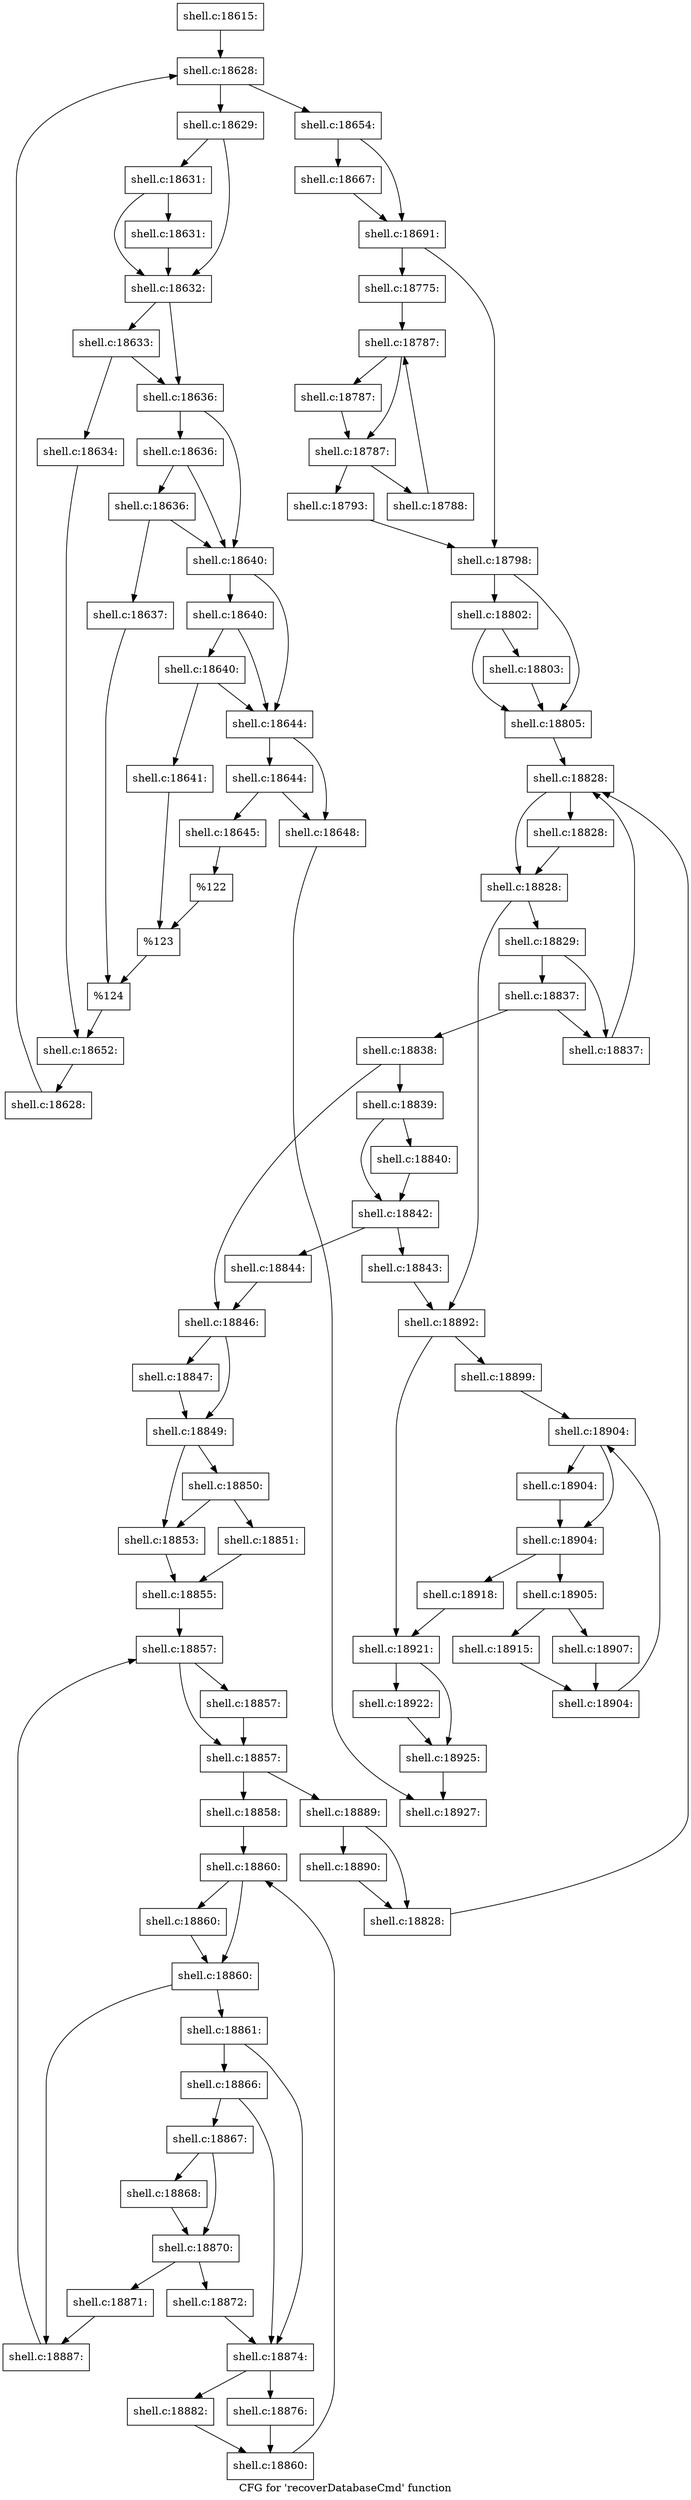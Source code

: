digraph "CFG for 'recoverDatabaseCmd' function" {
	label="CFG for 'recoverDatabaseCmd' function";

	Node0x5602771286a0 [shape=record,label="{shell.c:18615:}"];
	Node0x5602771286a0 -> Node0x560277133a50;
	Node0x560277133a50 [shape=record,label="{shell.c:18628:}"];
	Node0x560277133a50 -> Node0x560277133c70;
	Node0x560277133a50 -> Node0x5602771338a0;
	Node0x560277133c70 [shape=record,label="{shell.c:18629:}"];
	Node0x560277133c70 -> Node0x560277134a50;
	Node0x560277133c70 -> Node0x560277134a00;
	Node0x560277134a50 [shape=record,label="{shell.c:18631:}"];
	Node0x560277134a50 -> Node0x5602771349b0;
	Node0x560277134a50 -> Node0x560277134a00;
	Node0x5602771349b0 [shape=record,label="{shell.c:18631:}"];
	Node0x5602771349b0 -> Node0x560277134a00;
	Node0x560277134a00 [shape=record,label="{shell.c:18632:}"];
	Node0x560277134a00 -> Node0x560277135940;
	Node0x560277134a00 -> Node0x5602771358f0;
	Node0x560277135940 [shape=record,label="{shell.c:18633:}"];
	Node0x560277135940 -> Node0x560277135850;
	Node0x560277135940 -> Node0x5602771358f0;
	Node0x560277135850 [shape=record,label="{shell.c:18634:}"];
	Node0x560277135850 -> Node0x5602771358a0;
	Node0x5602771358f0 [shape=record,label="{shell.c:18636:}"];
	Node0x5602771358f0 -> Node0x560277136620;
	Node0x5602771358f0 -> Node0x560277136550;
	Node0x560277136620 [shape=record,label="{shell.c:18636:}"];
	Node0x560277136620 -> Node0x5602771365a0;
	Node0x560277136620 -> Node0x560277136550;
	Node0x5602771365a0 [shape=record,label="{shell.c:18636:}"];
	Node0x5602771365a0 -> Node0x5602771364b0;
	Node0x5602771365a0 -> Node0x560277136550;
	Node0x5602771364b0 [shape=record,label="{shell.c:18637:}"];
	Node0x5602771364b0 -> Node0x560277136500;
	Node0x560277136550 [shape=record,label="{shell.c:18640:}"];
	Node0x560277136550 -> Node0x560277137bd0;
	Node0x560277136550 -> Node0x560277137b00;
	Node0x560277137bd0 [shape=record,label="{shell.c:18640:}"];
	Node0x560277137bd0 -> Node0x560277137b50;
	Node0x560277137bd0 -> Node0x560277137b00;
	Node0x560277137b50 [shape=record,label="{shell.c:18640:}"];
	Node0x560277137b50 -> Node0x560277137a60;
	Node0x560277137b50 -> Node0x560277137b00;
	Node0x560277137a60 [shape=record,label="{shell.c:18641:}"];
	Node0x560277137a60 -> Node0x560277137ab0;
	Node0x560277137b00 [shape=record,label="{shell.c:18644:}"];
	Node0x560277137b00 -> Node0x560277139100;
	Node0x560277137b00 -> Node0x5602771390b0;
	Node0x560277139100 [shape=record,label="{shell.c:18644:}"];
	Node0x560277139100 -> Node0x560277139010;
	Node0x560277139100 -> Node0x5602771390b0;
	Node0x560277139010 [shape=record,label="{shell.c:18645:}"];
	Node0x560277139010 -> Node0x560277139060;
	Node0x5602771390b0 [shape=record,label="{shell.c:18648:}"];
	Node0x5602771390b0 -> Node0x56027712b770;
	Node0x560277139060 [shape=record,label="{%122}"];
	Node0x560277139060 -> Node0x560277137ab0;
	Node0x560277137ab0 [shape=record,label="{%123}"];
	Node0x560277137ab0 -> Node0x560277136500;
	Node0x560277136500 [shape=record,label="{%124}"];
	Node0x560277136500 -> Node0x5602771358a0;
	Node0x5602771358a0 [shape=record,label="{shell.c:18652:}"];
	Node0x5602771358a0 -> Node0x560277133be0;
	Node0x560277133be0 [shape=record,label="{shell.c:18628:}"];
	Node0x560277133be0 -> Node0x560277133a50;
	Node0x5602771338a0 [shape=record,label="{shell.c:18654:}"];
	Node0x5602771338a0 -> Node0x5602765ef2d0;
	Node0x5602771338a0 -> Node0x56027713b7a0;
	Node0x5602765ef2d0 [shape=record,label="{shell.c:18667:}"];
	Node0x5602765ef2d0 -> Node0x56027713b7a0;
	Node0x56027713b7a0 [shape=record,label="{shell.c:18691:}"];
	Node0x56027713b7a0 -> Node0x5602765ef280;
	Node0x56027713b7a0 -> Node0x56027713c280;
	Node0x5602765ef280 [shape=record,label="{shell.c:18775:}"];
	Node0x5602765ef280 -> Node0x56027713f530;
	Node0x56027713f530 [shape=record,label="{shell.c:18787:}"];
	Node0x56027713f530 -> Node0x56027713f760;
	Node0x56027713f530 -> Node0x56027713f710;
	Node0x56027713f760 [shape=record,label="{shell.c:18787:}"];
	Node0x56027713f760 -> Node0x56027713f710;
	Node0x56027713f710 [shape=record,label="{shell.c:18787:}"];
	Node0x56027713f710 -> Node0x56027713fe10;
	Node0x56027713f710 -> Node0x56027713f690;
	Node0x56027713fe10 [shape=record,label="{shell.c:18788:}"];
	Node0x56027713fe10 -> Node0x56027713f530;
	Node0x56027713f690 [shape=record,label="{shell.c:18793:}"];
	Node0x56027713f690 -> Node0x56027713c280;
	Node0x56027713c280 [shape=record,label="{shell.c:18798:}"];
	Node0x56027713c280 -> Node0x560277141620;
	Node0x56027713c280 -> Node0x5602771415d0;
	Node0x560277141620 [shape=record,label="{shell.c:18802:}"];
	Node0x560277141620 -> Node0x560277141580;
	Node0x560277141620 -> Node0x5602771415d0;
	Node0x560277141580 [shape=record,label="{shell.c:18803:}"];
	Node0x560277141580 -> Node0x5602771415d0;
	Node0x5602771415d0 [shape=record,label="{shell.c:18805:}"];
	Node0x5602771415d0 -> Node0x5602771437d0;
	Node0x5602771437d0 [shape=record,label="{shell.c:18828:}"];
	Node0x5602771437d0 -> Node0x560277143a00;
	Node0x5602771437d0 -> Node0x5602771439b0;
	Node0x560277143a00 [shape=record,label="{shell.c:18828:}"];
	Node0x560277143a00 -> Node0x5602771439b0;
	Node0x5602771439b0 [shape=record,label="{shell.c:18828:}"];
	Node0x5602771439b0 -> Node0x5602771440b0;
	Node0x5602771439b0 -> Node0x560277143930;
	Node0x5602771440b0 [shape=record,label="{shell.c:18829:}"];
	Node0x5602771440b0 -> Node0x5602762e0630;
	Node0x5602771440b0 -> Node0x560277146330;
	Node0x560277146330 [shape=record,label="{shell.c:18837:}"];
	Node0x560277146330 -> Node0x5602762e0630;
	Node0x560277146330 -> Node0x5602771462e0;
	Node0x5602762e0630 [shape=record,label="{shell.c:18837:}"];
	Node0x5602762e0630 -> Node0x5602771437d0;
	Node0x5602771462e0 [shape=record,label="{shell.c:18838:}"];
	Node0x5602771462e0 -> Node0x560277146810;
	Node0x5602771462e0 -> Node0x560277146860;
	Node0x560277146810 [shape=record,label="{shell.c:18839:}"];
	Node0x560277146810 -> Node0x560277146b90;
	Node0x560277146810 -> Node0x560277146be0;
	Node0x560277146b90 [shape=record,label="{shell.c:18840:}"];
	Node0x560277146b90 -> Node0x560277146be0;
	Node0x560277146be0 [shape=record,label="{shell.c:18842:}"];
	Node0x560277146be0 -> Node0x5602762e26a0;
	Node0x560277146be0 -> Node0x5602771474a0;
	Node0x5602762e26a0 [shape=record,label="{shell.c:18843:}"];
	Node0x5602762e26a0 -> Node0x560277143930;
	Node0x5602771474a0 [shape=record,label="{shell.c:18844:}"];
	Node0x5602771474a0 -> Node0x560277146860;
	Node0x560277146860 [shape=record,label="{shell.c:18846:}"];
	Node0x560277146860 -> Node0x560277147d00;
	Node0x560277146860 -> Node0x560277147d50;
	Node0x560277147d00 [shape=record,label="{shell.c:18847:}"];
	Node0x560277147d00 -> Node0x560277147d50;
	Node0x560277147d50 [shape=record,label="{shell.c:18849:}"];
	Node0x560277147d50 -> Node0x560277149360;
	Node0x560277147d50 -> Node0x560277149310;
	Node0x560277149360 [shape=record,label="{shell.c:18850:}"];
	Node0x560277149360 -> Node0x560277148ff0;
	Node0x560277149360 -> Node0x560277149310;
	Node0x560277148ff0 [shape=record,label="{shell.c:18851:}"];
	Node0x560277148ff0 -> Node0x5602771492c0;
	Node0x560277149310 [shape=record,label="{shell.c:18853:}"];
	Node0x560277149310 -> Node0x5602771492c0;
	Node0x5602771492c0 [shape=record,label="{shell.c:18855:}"];
	Node0x5602771492c0 -> Node0x560277149fb0;
	Node0x560277149fb0 [shape=record,label="{shell.c:18857:}"];
	Node0x560277149fb0 -> Node0x56027714a170;
	Node0x560277149fb0 -> Node0x56027714a120;
	Node0x56027714a170 [shape=record,label="{shell.c:18857:}"];
	Node0x56027714a170 -> Node0x56027714a120;
	Node0x56027714a120 [shape=record,label="{shell.c:18857:}"];
	Node0x56027714a120 -> Node0x56027714a820;
	Node0x56027714a120 -> Node0x56027714a0a0;
	Node0x56027714a820 [shape=record,label="{shell.c:18858:}"];
	Node0x56027714a820 -> Node0x56027714b110;
	Node0x56027714b110 [shape=record,label="{shell.c:18860:}"];
	Node0x56027714b110 -> Node0x56027714b340;
	Node0x56027714b110 -> Node0x56027714b2f0;
	Node0x56027714b340 [shape=record,label="{shell.c:18860:}"];
	Node0x56027714b340 -> Node0x56027714b2f0;
	Node0x56027714b2f0 [shape=record,label="{shell.c:18860:}"];
	Node0x56027714b2f0 -> Node0x56027714b9f0;
	Node0x56027714b2f0 -> Node0x56027714b270;
	Node0x56027714b9f0 [shape=record,label="{shell.c:18861:}"];
	Node0x56027714b9f0 -> Node0x56027714d040;
	Node0x56027714b9f0 -> Node0x56027714cff0;
	Node0x56027714d040 [shape=record,label="{shell.c:18866:}"];
	Node0x56027714d040 -> Node0x56027714cfa0;
	Node0x56027714d040 -> Node0x56027714cff0;
	Node0x56027714cfa0 [shape=record,label="{shell.c:18867:}"];
	Node0x56027714cfa0 -> Node0x56027714d930;
	Node0x56027714cfa0 -> Node0x56027714d980;
	Node0x56027714d930 [shape=record,label="{shell.c:18868:}"];
	Node0x56027714d930 -> Node0x56027714d980;
	Node0x56027714d980 [shape=record,label="{shell.c:18870:}"];
	Node0x56027714d980 -> Node0x56027714e3a0;
	Node0x56027714d980 -> Node0x56027714e3f0;
	Node0x56027714e3a0 [shape=record,label="{shell.c:18871:}"];
	Node0x56027714e3a0 -> Node0x56027714b270;
	Node0x56027714e3f0 [shape=record,label="{shell.c:18872:}"];
	Node0x56027714e3f0 -> Node0x56027714cff0;
	Node0x56027714cff0 [shape=record,label="{shell.c:18874:}"];
	Node0x56027714cff0 -> Node0x56027714eb70;
	Node0x56027714cff0 -> Node0x56027714ec10;
	Node0x56027714eb70 [shape=record,label="{shell.c:18876:}"];
	Node0x56027714eb70 -> Node0x56027714ebc0;
	Node0x56027714ec10 [shape=record,label="{shell.c:18882:}"];
	Node0x56027714ec10 -> Node0x56027714ebc0;
	Node0x56027714ebc0 [shape=record,label="{shell.c:18860:}"];
	Node0x56027714ebc0 -> Node0x56027714b110;
	Node0x56027714b270 [shape=record,label="{shell.c:18887:}"];
	Node0x56027714b270 -> Node0x560277149fb0;
	Node0x56027714a0a0 [shape=record,label="{shell.c:18889:}"];
	Node0x56027714a0a0 -> Node0x560277150b70;
	Node0x56027714a0a0 -> Node0x560277151a40;
	Node0x560277150b70 [shape=record,label="{shell.c:18890:}"];
	Node0x560277150b70 -> Node0x560277151a40;
	Node0x560277151a40 [shape=record,label="{shell.c:18828:}"];
	Node0x560277151a40 -> Node0x5602771437d0;
	Node0x560277143930 [shape=record,label="{shell.c:18892:}"];
	Node0x560277143930 -> Node0x5602765ef3c0;
	Node0x560277143930 -> Node0x560277146030;
	Node0x5602765ef3c0 [shape=record,label="{shell.c:18899:}"];
	Node0x5602765ef3c0 -> Node0x560277153570;
	Node0x560277153570 [shape=record,label="{shell.c:18904:}"];
	Node0x560277153570 -> Node0x5602771536c0;
	Node0x560277153570 -> Node0x560277153670;
	Node0x5602771536c0 [shape=record,label="{shell.c:18904:}"];
	Node0x5602771536c0 -> Node0x560277153670;
	Node0x560277153670 [shape=record,label="{shell.c:18904:}"];
	Node0x560277153670 -> Node0x560277153d70;
	Node0x560277153670 -> Node0x5602771535f0;
	Node0x560277153d70 [shape=record,label="{shell.c:18905:}"];
	Node0x560277153d70 -> Node0x5602771543a0;
	Node0x560277153d70 -> Node0x560277154440;
	Node0x5602771543a0 [shape=record,label="{shell.c:18907:}"];
	Node0x5602771543a0 -> Node0x5602771543f0;
	Node0x560277154440 [shape=record,label="{shell.c:18915:}"];
	Node0x560277154440 -> Node0x5602771543f0;
	Node0x5602771543f0 [shape=record,label="{shell.c:18904:}"];
	Node0x5602771543f0 -> Node0x560277153570;
	Node0x5602771535f0 [shape=record,label="{shell.c:18918:}"];
	Node0x5602771535f0 -> Node0x560277146030;
	Node0x560277146030 [shape=record,label="{shell.c:18921:}"];
	Node0x560277146030 -> Node0x5602765ef370;
	Node0x560277146030 -> Node0x560277155980;
	Node0x5602765ef370 [shape=record,label="{shell.c:18922:}"];
	Node0x5602765ef370 -> Node0x560277155980;
	Node0x560277155980 [shape=record,label="{shell.c:18925:}"];
	Node0x560277155980 -> Node0x56027712b770;
	Node0x56027712b770 [shape=record,label="{shell.c:18927:}"];
}
